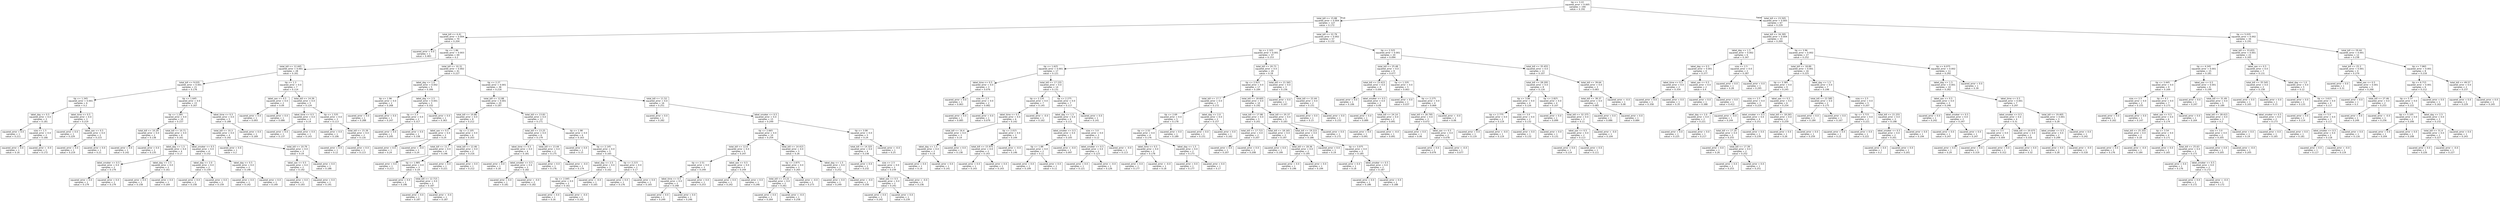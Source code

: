 digraph Tree {
node [shape=box, fontname="helvetica"] ;
edge [fontname="helvetica"] ;
0 [label="tip <= 3.22\nsquared_error = 0.005\nsamples = 194\nvalue = 0.192"] ;
1 [label="total_bill <= 15.88\nsquared_error = 0.004\nsamples = 127\nvalue = 0.172"] ;
0 -> 1 [labeldistance=2.5, labelangle=45, headlabel="True"] ;
2 [label="total_bill <= 4.41\nsquared_error = 0.004\nsamples = 70\nvalue = 0.204"] ;
1 -> 2 ;
3 [label="squared_error = 0.0\nsamples = 1\nvalue = 0.483"] ;
2 -> 3 ;
4 [label="tip <= 1.86\nsquared_error = 0.003\nsamples = 69\nvalue = 0.2"] ;
2 -> 4 ;
5 [label="total_bill <= 12.445\nsquared_error = 0.001\nsamples = 28\nvalue = 0.161"] ;
4 -> 5 ;
6 [label="total_bill <= 9.035\nsquared_error = 0.001\nsamples = 21\nvalue = 0.176"] ;
5 -> 6 ;
7 [label="tip <= 1.345\nsquared_error = 0.001\nsamples = 6\nvalue = 0.2"] ;
6 -> 7 ;
8 [label="label_day <= 0.5\nsquared_error = 0.0\nsamples = 3\nvalue = 0.181"] ;
7 -> 8 ;
9 [label="squared_error = 0.0\nsamples = 1\nvalue = 0.211"] ;
8 -> 9 ;
10 [label="size <= 1.5\nsquared_error = 0.0\nsamples = 2\nvalue = 0.166"] ;
8 -> 10 ;
11 [label="squared_error = 0.0\nsamples = 1\nvalue = 0.16"] ;
10 -> 11 ;
12 [label="squared_error = -0.0\nsamples = 1\nvalue = 0.172"] ;
10 -> 12 ;
13 [label="label_time <= 0.5\nsquared_error = 0.0\nsamples = 3\nvalue = 0.219"] ;
7 -> 13 ;
14 [label="squared_error = 0.0\nsamples = 1\nvalue = 0.229"] ;
13 -> 14 ;
15 [label="label_sex <= 0.5\nsquared_error = 0.0\nsamples = 2\nvalue = 0.215"] ;
13 -> 15 ;
16 [label="squared_error = 0.0\nsamples = 1\nvalue = 0.219"] ;
15 -> 16 ;
17 [label="squared_error = 0.0\nsamples = 1\nvalue = 0.21"] ;
15 -> 17 ;
18 [label="tip <= 1.645\nsquared_error = 0.0\nsamples = 15\nvalue = 0.167"] ;
6 -> 18 ;
19 [label="tip <= 1.285\nsquared_error = 0.0\nsamples = 10\nvalue = 0.157"] ;
18 -> 19 ;
20 [label="total_bill <= 10.29\nsquared_error = 0.0\nsamples = 2\nvalue = 0.138"] ;
19 -> 20 ;
21 [label="squared_error = 0.0\nsamples = 1\nvalue = 0.142"] ;
20 -> 21 ;
22 [label="squared_error = 0.0\nsamples = 1\nvalue = 0.135"] ;
20 -> 22 ;
23 [label="total_bill <= 10.71\nsquared_error = 0.0\nsamples = 8\nvalue = 0.161"] ;
19 -> 23 ;
24 [label="label_day <= 1.5\nsquared_error = 0.0\nsamples = 4\nvalue = 0.17"] ;
23 -> 24 ;
25 [label="label_smoker <= 0.5\nsquared_error = 0.0\nsamples = 2\nvalue = 0.179"] ;
24 -> 25 ;
26 [label="squared_error = 0.0\nsamples = 1\nvalue = 0.179"] ;
25 -> 26 ;
27 [label="squared_error = 0.0\nsamples = 1\nvalue = 0.179"] ;
25 -> 27 ;
28 [label="label_day <= 2.5\nsquared_error = 0.0\nsamples = 2\nvalue = 0.161"] ;
24 -> 28 ;
29 [label="squared_error = 0.0\nsamples = 1\nvalue = 0.158"] ;
28 -> 29 ;
30 [label="squared_error = 0.0\nsamples = 1\nvalue = 0.164"] ;
28 -> 30 ;
31 [label="label_smoker <= 0.5\nsquared_error = 0.0\nsamples = 4\nvalue = 0.152"] ;
23 -> 31 ;
32 [label="label_day <= 2.0\nsquared_error = 0.0\nsamples = 2\nvalue = 0.159"] ;
31 -> 32 ;
33 [label="squared_error = 0.0\nsamples = 1\nvalue = 0.158"] ;
32 -> 33 ;
34 [label="squared_error = 0.0\nsamples = 1\nvalue = 0.159"] ;
32 -> 34 ;
35 [label="label_day <= 0.5\nsquared_error = 0.0\nsamples = 2\nvalue = 0.146"] ;
31 -> 35 ;
36 [label="squared_error = 0.0\nsamples = 1\nvalue = 0.142"] ;
35 -> 36 ;
37 [label="squared_error = 0.0\nsamples = 1\nvalue = 0.149"] ;
35 -> 37 ;
38 [label="label_time <= 0.5\nsquared_error = 0.0\nsamples = 5\nvalue = 0.188"] ;
18 -> 38 ;
39 [label="total_bill <= 10.3\nsquared_error = 0.0\nsamples = 4\nvalue = 0.192"] ;
38 -> 39 ;
40 [label="squared_error = 0.0\nsamples = 1\nvalue = 0.2"] ;
39 -> 40 ;
41 [label="total_bill <= 10.79\nsquared_error = 0.0\nsamples = 3\nvalue = 0.19"] ;
39 -> 41 ;
42 [label="label_sex <= 0.5\nsquared_error = 0.0\nsamples = 2\nvalue = 0.192"] ;
41 -> 42 ;
43 [label="squared_error = 0.0\nsamples = 1\nvalue = 0.193"] ;
42 -> 43 ;
44 [label="squared_error = 0.0\nsamples = 1\nvalue = 0.191"] ;
42 -> 44 ;
45 [label="squared_error = 0.0\nsamples = 1\nvalue = 0.186"] ;
41 -> 45 ;
46 [label="squared_error = 0.0\nsamples = 1\nvalue = 0.169"] ;
38 -> 46 ;
47 [label="tip <= 1.3\nsquared_error = 0.0\nsamples = 7\nvalue = 0.114"] ;
5 -> 47 ;
48 [label="label_sex <= 0.5\nsquared_error = 0.0\nsamples = 2\nvalue = 0.09"] ;
47 -> 48 ;
49 [label="squared_error = 0.0\nsamples = 1\nvalue = 0.093"] ;
48 -> 49 ;
50 [label="squared_error = 0.0\nsamples = 1\nvalue = 0.086"] ;
48 -> 50 ;
51 [label="total_bill <= 14.39\nsquared_error = 0.0\nsamples = 5\nvalue = 0.124"] ;
47 -> 51 ;
52 [label="label_time <= 0.5\nsquared_error = 0.0\nsamples = 2\nvalue = 0.14"] ;
51 -> 52 ;
53 [label="squared_error = 0.0\nsamples = 1\nvalue = 0.137"] ;
52 -> 53 ;
54 [label="squared_error = 0.0\nsamples = 1\nvalue = 0.143"] ;
52 -> 54 ;
55 [label="tip <= 1.535\nsquared_error = 0.0\nsamples = 3\nvalue = 0.113"] ;
51 -> 55 ;
56 [label="squared_error = 0.0\nsamples = 1\nvalue = 0.106"] ;
55 -> 56 ;
57 [label="total_bill <= 15.39\nsquared_error = 0.0\nsamples = 2\nvalue = 0.116"] ;
55 -> 57 ;
58 [label="squared_error = 0.0\nsamples = 1\nvalue = 0.12"] ;
57 -> 58 ;
59 [label="squared_error = 0.0\nsamples = 1\nvalue = 0.113"] ;
57 -> 59 ;
60 [label="total_bill <= 10.31\nsquared_error = 0.002\nsamples = 41\nvalue = 0.227"] ;
4 -> 60 ;
61 [label="label_day <= 1.0\nsquared_error = 0.002\nsamples = 5\nvalue = 0.306"] ;
60 -> 61 ;
62 [label="tip <= 1.96\nsquared_error = 0.0\nsamples = 2\nvalue = 0.268"] ;
61 -> 62 ;
63 [label="squared_error = 0.0\nsamples = 1\nvalue = 0.288"] ;
62 -> 63 ;
64 [label="squared_error = 0.0\nsamples = 1\nvalue = 0.247"] ;
62 -> 64 ;
65 [label="label_day <= 2.5\nsquared_error = 0.001\nsamples = 3\nvalue = 0.332"] ;
61 -> 65 ;
66 [label="tip <= 2.3\nsquared_error = 0.0\nsamples = 2\nvalue = 0.317"] ;
65 -> 66 ;
67 [label="squared_error = 0.0\nsamples = 1\nvalue = 0.295"] ;
66 -> 67 ;
68 [label="squared_error = 0.0\nsamples = 1\nvalue = 0.338"] ;
66 -> 68 ;
69 [label="squared_error = 0.0\nsamples = 1\nvalue = 0.363"] ;
65 -> 69 ;
70 [label="tip <= 2.27\nsquared_error = 0.001\nsamples = 36\nvalue = 0.216"] ;
60 -> 70 ;
71 [label="total_bill <= 12.88\nsquared_error = 0.001\nsamples = 20\nvalue = 0.187"] ;
70 -> 71 ;
72 [label="total_bill <= 10.86\nsquared_error = 0.0\nsamples = 8\nvalue = 0.212"] ;
71 -> 72 ;
73 [label="label_sex <= 0.5\nsquared_error = 0.0\nsamples = 2\nvalue = 0.24"] ;
72 -> 73 ;
74 [label="squared_error = 0.0\nsamples = 1\nvalue = 0.24"] ;
73 -> 74 ;
75 [label="squared_error = -0.0\nsamples = 1\nvalue = 0.24"] ;
73 -> 75 ;
76 [label="tip <= 2.105\nsquared_error = 0.0\nsamples = 6\nvalue = 0.203"] ;
72 -> 76 ;
77 [label="total_bill <= 11.7\nsquared_error = 0.0\nsamples = 4\nvalue = 0.196"] ;
76 -> 77 ;
78 [label="squared_error = 0.0\nsamples = 1\nvalue = 0.213"] ;
77 -> 78 ;
79 [label="tip <= 1.985\nsquared_error = 0.0\nsamples = 3\nvalue = 0.19"] ;
77 -> 79 ;
80 [label="squared_error = 0.0\nsamples = 1\nvalue = 0.196"] ;
79 -> 80 ;
81 [label="total_bill <= 12.715\nsquared_error = 0.0\nsamples = 2\nvalue = 0.187"] ;
79 -> 81 ;
82 [label="squared_error = 0.0\nsamples = 1\nvalue = 0.187"] ;
81 -> 82 ;
83 [label="squared_error = -0.0\nsamples = 1\nvalue = 0.187"] ;
81 -> 83 ;
84 [label="total_bill <= 12.46\nsquared_error = 0.0\nsamples = 2\nvalue = 0.216"] ;
76 -> 84 ;
85 [label="squared_error = 0.0\nsamples = 1\nvalue = 0.221"] ;
84 -> 85 ;
86 [label="squared_error = 0.0\nsamples = 1\nvalue = 0.212"] ;
84 -> 86 ;
87 [label="total_bill <= 13.83\nsquared_error = 0.0\nsamples = 12\nvalue = 0.171"] ;
71 -> 87 ;
88 [label="total_bill <= 13.25\nsquared_error = 0.0\nsamples = 6\nvalue = 0.179"] ;
87 -> 88 ;
89 [label="label_time <= 0.5\nsquared_error = 0.0\nsamples = 4\nvalue = 0.181"] ;
88 -> 89 ;
90 [label="squared_error = 0.0\nsamples = 1\nvalue = 0.18"] ;
89 -> 90 ;
91 [label="label_smoker <= 0.5\nsquared_error = 0.0\nsamples = 3\nvalue = 0.182"] ;
89 -> 91 ;
92 [label="squared_error = 0.0\nsamples = 1\nvalue = 0.181"] ;
91 -> 92 ;
93 [label="squared_error = -0.0\nsamples = 2\nvalue = 0.182"] ;
91 -> 93 ;
94 [label="total_bill <= 13.44\nsquared_error = 0.0\nsamples = 2\nvalue = 0.175"] ;
88 -> 94 ;
95 [label="squared_error = 0.0\nsamples = 1\nvalue = 0.176"] ;
94 -> 95 ;
96 [label="squared_error = -0.0\nsamples = 1\nvalue = 0.174"] ;
94 -> 96 ;
97 [label="tip <= 1.98\nsquared_error = 0.0\nsamples = 6\nvalue = 0.163"] ;
87 -> 97 ;
98 [label="squared_error = 0.0\nsamples = 1\nvalue = 0.15"] ;
97 -> 98 ;
99 [label="tip <= 2.145\nsquared_error = 0.0\nsamples = 5\nvalue = 0.165"] ;
97 -> 99 ;
100 [label="label_day <= 2.5\nsquared_error = 0.0\nsamples = 3\nvalue = 0.162"] ;
99 -> 100 ;
101 [label="tip <= 2.045\nsquared_error = 0.0\nsamples = 2\nvalue = 0.161"] ;
100 -> 101 ;
102 [label="squared_error = 0.0\nsamples = 1\nvalue = 0.16"] ;
101 -> 102 ;
103 [label="squared_error = -0.0\nsamples = 1\nvalue = 0.162"] ;
101 -> 103 ;
104 [label="squared_error = -0.0\nsamples = 1\nvalue = 0.165"] ;
100 -> 104 ;
105 [label="tip <= 2.215\nsquared_error = 0.0\nsamples = 2\nvalue = 0.17"] ;
99 -> 105 ;
106 [label="squared_error = 0.0\nsamples = 1\nvalue = 0.176"] ;
105 -> 106 ;
107 [label="squared_error = 0.0\nsamples = 1\nvalue = 0.165"] ;
105 -> 107 ;
108 [label="total_bill <= 11.52\nsquared_error = 0.0\nsamples = 16\nvalue = 0.251"] ;
70 -> 108 ;
109 [label="squared_error = 0.0\nsamples = 1\nvalue = 0.282"] ;
108 -> 109 ;
110 [label="label_smoker <= 0.5\nsquared_error = 0.0\nsamples = 15\nvalue = 0.249"] ;
108 -> 110 ;
111 [label="tip <= 2.665\nsquared_error = 0.0\nsamples = 10\nvalue = 0.254"] ;
110 -> 111 ;
112 [label="total_bill <= 12.6\nsquared_error = 0.0\nsamples = 5\nvalue = 0.247"] ;
111 -> 112 ;
113 [label="tip <= 2.51\nsquared_error = 0.0\nsamples = 3\nvalue = 0.249"] ;
112 -> 113 ;
114 [label="label_time <= 0.5\nsquared_error = 0.0\nsamples = 2\nvalue = 0.248"] ;
113 -> 114 ;
115 [label="squared_error = 0.0\nsamples = 1\nvalue = 0.249"] ;
114 -> 115 ;
116 [label="squared_error = 0.0\nsamples = 1\nvalue = 0.246"] ;
114 -> 116 ;
117 [label="squared_error = 0.0\nsamples = 1\nvalue = 0.253"] ;
113 -> 117 ;
118 [label="label_sex <= 0.5\nsquared_error = 0.0\nsamples = 2\nvalue = 0.244"] ;
112 -> 118 ;
119 [label="squared_error = 0.0\nsamples = 1\nvalue = 0.242"] ;
118 -> 119 ;
120 [label="squared_error = 0.0\nsamples = 1\nvalue = 0.246"] ;
118 -> 120 ;
121 [label="total_bill <= 14.415\nsquared_error = 0.0\nsamples = 5\nvalue = 0.26"] ;
111 -> 121 ;
122 [label="tip <= 2.875\nsquared_error = 0.0\nsamples = 3\nvalue = 0.265"] ;
121 -> 122 ;
123 [label="total_bill <= 13.22\nsquared_error = 0.0\nsamples = 2\nvalue = 0.261"] ;
122 -> 123 ;
124 [label="squared_error = 0.0\nsamples = 1\nvalue = 0.264"] ;
123 -> 124 ;
125 [label="squared_error = -0.0\nsamples = 1\nvalue = 0.258"] ;
123 -> 125 ;
126 [label="squared_error = -0.0\nsamples = 1\nvalue = 0.273"] ;
122 -> 126 ;
127 [label="label_day <= 1.5\nsquared_error = 0.0\nsamples = 2\nvalue = 0.252"] ;
121 -> 127 ;
128 [label="squared_error = 0.0\nsamples = 1\nvalue = 0.249"] ;
127 -> 128 ;
129 [label="squared_error = -0.0\nsamples = 1\nvalue = 0.256"] ;
127 -> 129 ;
130 [label="tip <= 3.08\nsquared_error = 0.0\nsamples = 5\nvalue = 0.24"] ;
110 -> 130 ;
131 [label="total_bill <= 14.325\nsquared_error = 0.0\nsamples = 4\nvalue = 0.238"] ;
130 -> 131 ;
132 [label="squared_error = 0.0\nsamples = 1\nvalue = 0.232"] ;
131 -> 132 ;
133 [label="size <= 2.5\nsquared_error = 0.0\nsamples = 3\nvalue = 0.239"] ;
131 -> 133 ;
134 [label="label_sex <= 0.5\nsquared_error = 0.0\nsamples = 2\nvalue = 0.241"] ;
133 -> 134 ;
135 [label="squared_error = 0.0\nsamples = 1\nvalue = 0.242"] ;
134 -> 135 ;
136 [label="squared_error = 0.0\nsamples = 1\nvalue = 0.239"] ;
134 -> 136 ;
137 [label="squared_error = -0.0\nsamples = 1\nvalue = 0.236"] ;
133 -> 137 ;
138 [label="squared_error = -0.0\nsamples = 1\nvalue = 0.25"] ;
130 -> 138 ;
139 [label="total_bill <= 22.79\nsquared_error = 0.002\nsamples = 57\nvalue = 0.132"] ;
1 -> 139 ;
140 [label="tip <= 2.325\nsquared_error = 0.001\nsamples = 37\nvalue = 0.153"] ;
139 -> 140 ;
141 [label="tip <= 1.625\nsquared_error = 0.001\nsamples = 17\nvalue = 0.121"] ;
140 -> 141 ;
142 [label="label_time <= 0.5\nsquared_error = 0.0\nsamples = 3\nvalue = 0.076"] ;
141 -> 142 ;
143 [label="squared_error = 0.0\nsamples = 1\nvalue = 0.063"] ;
142 -> 143 ;
144 [label="size <= 2.5\nsquared_error = 0.0\nsamples = 2\nvalue = 0.082"] ;
142 -> 144 ;
145 [label="squared_error = 0.0\nsamples = 1\nvalue = 0.085"] ;
144 -> 145 ;
146 [label="squared_error = 0.0\nsamples = 1\nvalue = 0.079"] ;
144 -> 146 ;
147 [label="total_bill <= 17.155\nsquared_error = 0.0\nsamples = 14\nvalue = 0.131"] ;
141 -> 147 ;
148 [label="tip <= 2.135\nsquared_error = 0.0\nsamples = 7\nvalue = 0.145"] ;
147 -> 148 ;
149 [label="label_time <= 0.5\nsquared_error = 0.0\nsamples = 6\nvalue = 0.142"] ;
148 -> 149 ;
150 [label="total_bill <= 16.4\nsquared_error = 0.0\nsamples = 3\nvalue = 0.14"] ;
149 -> 150 ;
151 [label="label_day <= 1.5\nsquared_error = 0.0\nsamples = 2\nvalue = 0.14"] ;
150 -> 151 ;
152 [label="squared_error = 0.0\nsamples = 1\nvalue = 0.14"] ;
151 -> 152 ;
153 [label="squared_error = 0.0\nsamples = 1\nvalue = 0.141"] ;
151 -> 153 ;
154 [label="squared_error = 0.0\nsamples = 1\nvalue = 0.138"] ;
150 -> 154 ;
155 [label="tip <= 2.015\nsquared_error = 0.0\nsamples = 3\nvalue = 0.144"] ;
149 -> 155 ;
156 [label="total_bill <= 15.975\nsquared_error = 0.0\nsamples = 2\nvalue = 0.143"] ;
155 -> 156 ;
157 [label="squared_error = 0.0\nsamples = 1\nvalue = 0.143"] ;
156 -> 157 ;
158 [label="squared_error = 0.0\nsamples = 1\nvalue = 0.143"] ;
156 -> 158 ;
159 [label="squared_error = -0.0\nsamples = 1\nvalue = 0.146"] ;
155 -> 159 ;
160 [label="squared_error = -0.0\nsamples = 1\nvalue = 0.162"] ;
148 -> 160 ;
161 [label="tip <= 2.275\nsquared_error = 0.0\nsamples = 7\nvalue = 0.117"] ;
147 -> 161 ;
162 [label="label_day <= 1.5\nsquared_error = 0.0\nsamples = 6\nvalue = 0.113"] ;
161 -> 162 ;
163 [label="label_smoker <= 0.5\nsquared_error = 0.0\nsamples = 3\nvalue = 0.105"] ;
162 -> 163 ;
164 [label="tip <= 1.88\nsquared_error = 0.0\nsamples = 2\nvalue = 0.11"] ;
163 -> 164 ;
165 [label="squared_error = 0.0\nsamples = 1\nvalue = 0.109"] ;
164 -> 165 ;
166 [label="squared_error = 0.0\nsamples = 1\nvalue = 0.11"] ;
164 -> 166 ;
167 [label="squared_error = -0.0\nsamples = 1\nvalue = 0.097"] ;
163 -> 167 ;
168 [label="size <= 3.0\nsquared_error = 0.0\nsamples = 3\nvalue = 0.12"] ;
162 -> 168 ;
169 [label="label_smoker <= 0.5\nsquared_error = 0.0\nsamples = 2\nvalue = 0.123"] ;
168 -> 169 ;
170 [label="squared_error = 0.0\nsamples = 1\nvalue = 0.121"] ;
169 -> 170 ;
171 [label="squared_error = -0.0\nsamples = 1\nvalue = 0.126"] ;
169 -> 171 ;
172 [label="squared_error = -0.0\nsamples = 1\nvalue = 0.113"] ;
168 -> 172 ;
173 [label="squared_error = 0.0\nsamples = 1\nvalue = 0.141"] ;
161 -> 173 ;
174 [label="total_bill <= 20.73\nsquared_error = 0.0\nsamples = 20\nvalue = 0.18"] ;
140 -> 174 ;
175 [label="tip <= 2.915\nsquared_error = 0.0\nsamples = 17\nvalue = 0.184"] ;
174 -> 175 ;
176 [label="total_bill <= 17.7\nsquared_error = 0.0\nsamples = 7\nvalue = 0.172"] ;
175 -> 176 ;
177 [label="tip <= 2.69\nsquared_error = 0.0\nsamples = 5\nvalue = 0.178"] ;
176 -> 177 ;
178 [label="tip <= 2.52\nsquared_error = 0.0\nsamples = 4\nvalue = 0.176"] ;
177 -> 178 ;
179 [label="label_time <= 0.5\nsquared_error = 0.0\nsamples = 2\nvalue = 0.178"] ;
178 -> 179 ;
180 [label="squared_error = 0.0\nsamples = 1\nvalue = 0.177"] ;
179 -> 180 ;
181 [label="squared_error = -0.0\nsamples = 1\nvalue = 0.18"] ;
179 -> 181 ;
182 [label="label_day <= 1.5\nsquared_error = 0.0\nsamples = 2\nvalue = 0.173"] ;
178 -> 182 ;
183 [label="squared_error = 0.0\nsamples = 1\nvalue = 0.177"] ;
182 -> 183 ;
184 [label="squared_error = 0.0\nsamples = 1\nvalue = 0.17"] ;
182 -> 184 ;
185 [label="squared_error = 0.0\nsamples = 1\nvalue = 0.189"] ;
177 -> 185 ;
186 [label="label_day <= 2.0\nsquared_error = 0.0\nsamples = 2\nvalue = 0.157"] ;
176 -> 186 ;
187 [label="squared_error = 0.0\nsamples = 1\nvalue = 0.151"] ;
186 -> 187 ;
188 [label="squared_error = 0.0\nsamples = 1\nvalue = 0.162"] ;
186 -> 188 ;
189 [label="total_bill <= 18.605\nsquared_error = 0.0\nsamples = 10\nvalue = 0.192"] ;
175 -> 189 ;
190 [label="total_bill <= 17.98\nsquared_error = 0.0\nsamples = 5\nvalue = 0.201"] ;
189 -> 190 ;
191 [label="total_bill <= 17.715\nsquared_error = 0.0\nsamples = 2\nvalue = 0.207"] ;
190 -> 191 ;
192 [label="squared_error = 0.0\nsamples = 1\nvalue = 0.207"] ;
191 -> 192 ;
193 [label="squared_error = 0.0\nsamples = 1\nvalue = 0.208"] ;
191 -> 193 ;
194 [label="total_bill <= 18.165\nsquared_error = 0.0\nsamples = 3\nvalue = 0.197"] ;
190 -> 194 ;
195 [label="squared_error = 0.0\nsamples = 1\nvalue = 0.199"] ;
194 -> 195 ;
196 [label="total_bill <= 18.36\nsquared_error = 0.0\nsamples = 2\nvalue = 0.195"] ;
194 -> 196 ;
197 [label="squared_error = 0.0\nsamples = 1\nvalue = 0.196"] ;
196 -> 197 ;
198 [label="squared_error = 0.0\nsamples = 1\nvalue = 0.194"] ;
196 -> 198 ;
199 [label="total_bill <= 20.37\nsquared_error = 0.0\nsamples = 5\nvalue = 0.183"] ;
189 -> 199 ;
200 [label="total_bill <= 19.215\nsquared_error = 0.0\nsamples = 4\nvalue = 0.186"] ;
199 -> 200 ;
201 [label="squared_error = 0.0\nsamples = 1\nvalue = 0.19"] ;
200 -> 201 ;
202 [label="tip <= 3.075\nsquared_error = 0.0\nsamples = 3\nvalue = 0.185"] ;
200 -> 202 ;
203 [label="squared_error = 0.0\nsamples = 1\nvalue = 0.18"] ;
202 -> 203 ;
204 [label="label_smoker <= 0.5\nsquared_error = 0.0\nsamples = 2\nvalue = 0.187"] ;
202 -> 204 ;
205 [label="squared_error = 0.0\nsamples = 1\nvalue = 0.186"] ;
204 -> 205 ;
206 [label="squared_error = 0.0\nsamples = 1\nvalue = 0.188"] ;
204 -> 206 ;
207 [label="squared_error = 0.0\nsamples = 1\nvalue = 0.172"] ;
199 -> 207 ;
208 [label="total_bill <= 21.565\nsquared_error = 0.0\nsamples = 3\nvalue = 0.156"] ;
174 -> 208 ;
209 [label="squared_error = 0.0\nsamples = 1\nvalue = 0.167"] ;
208 -> 209 ;
210 [label="total_bill <= 22.44\nsquared_error = 0.0\nsamples = 2\nvalue = 0.151"] ;
208 -> 210 ;
211 [label="squared_error = 0.0\nsamples = 1\nvalue = 0.15"] ;
210 -> 211 ;
212 [label="squared_error = 0.0\nsamples = 1\nvalue = 0.152"] ;
210 -> 212 ;
213 [label="tip <= 2.525\nsquared_error = 0.001\nsamples = 20\nvalue = 0.094"] ;
139 -> 213 ;
214 [label="total_bill <= 25.48\nsquared_error = 0.0\nsamples = 9\nvalue = 0.077"] ;
213 -> 214 ;
215 [label="total_bill <= 23.415\nsquared_error = 0.0\nsamples = 4\nvalue = 0.094"] ;
214 -> 215 ;
216 [label="squared_error = 0.0\nsamples = 1\nvalue = 0.106"] ;
215 -> 216 ;
217 [label="label_smoker <= 0.5\nsquared_error = 0.0\nsamples = 3\nvalue = 0.09"] ;
215 -> 217 ;
218 [label="squared_error = 0.0\nsamples = 1\nvalue = 0.089"] ;
217 -> 218 ;
219 [label="total_bill <= 24.14\nsquared_error = 0.0\nsamples = 2\nvalue = 0.091"] ;
217 -> 219 ;
220 [label="squared_error = 0.0\nsamples = 1\nvalue = 0.091"] ;
219 -> 220 ;
221 [label="squared_error = -0.0\nsamples = 1\nvalue = 0.091"] ;
219 -> 221 ;
222 [label="tip <= 1.335\nsquared_error = 0.0\nsamples = 5\nvalue = 0.063"] ;
214 -> 222 ;
223 [label="squared_error = 0.0\nsamples = 1\nvalue = 0.037"] ;
222 -> 223 ;
224 [label="tip <= 2.275\nsquared_error = 0.0\nsamples = 4\nvalue = 0.069"] ;
222 -> 224 ;
225 [label="total_bill <= 26.795\nsquared_error = 0.0\nsamples = 3\nvalue = 0.072"] ;
224 -> 225 ;
226 [label="squared_error = 0.0\nsamples = 1\nvalue = 0.06"] ;
225 -> 226 ;
227 [label="label_sex <= 0.5\nsquared_error = 0.0\nsamples = 2\nvalue = 0.078"] ;
225 -> 227 ;
228 [label="squared_error = 0.0\nsamples = 1\nvalue = 0.079"] ;
227 -> 228 ;
229 [label="squared_error = -0.0\nsamples = 1\nvalue = 0.077"] ;
227 -> 229 ;
230 [label="squared_error = -0.0\nsamples = 1\nvalue = 0.06"] ;
224 -> 230 ;
231 [label="total_bill <= 35.455\nsquared_error = 0.0\nsamples = 11\nvalue = 0.107"] ;
213 -> 231 ;
232 [label="total_bill <= 28.295\nsquared_error = 0.0\nsamples = 8\nvalue = 0.116"] ;
231 -> 232 ;
233 [label="tip <= 3.06\nsquared_error = 0.0\nsamples = 4\nvalue = 0.126"] ;
232 -> 233 ;
234 [label="tip <= 2.775\nsquared_error = 0.0\nsamples = 2\nvalue = 0.119"] ;
233 -> 234 ;
235 [label="squared_error = 0.0\nsamples = 1\nvalue = 0.119"] ;
234 -> 235 ;
236 [label="squared_error = -0.0\nsamples = 1\nvalue = 0.119"] ;
234 -> 236 ;
237 [label="size <= 3.0\nsquared_error = 0.0\nsamples = 2\nvalue = 0.132"] ;
233 -> 237 ;
238 [label="squared_error = 0.0\nsamples = 1\nvalue = 0.132"] ;
237 -> 238 ;
239 [label="squared_error = 0.0\nsamples = 1\nvalue = 0.131"] ;
237 -> 239 ;
240 [label="tip <= 2.825\nsquared_error = 0.0\nsamples = 4\nvalue = 0.107"] ;
232 -> 240 ;
241 [label="squared_error = 0.0\nsamples = 1\nvalue = 0.099"] ;
240 -> 241 ;
242 [label="total_bill <= 32.375\nsquared_error = 0.0\nsamples = 3\nvalue = 0.11"] ;
240 -> 242 ;
243 [label="label_sex <= 0.5\nsquared_error = 0.0\nsamples = 2\nvalue = 0.113"] ;
242 -> 243 ;
244 [label="squared_error = 0.0\nsamples = 1\nvalue = 0.114"] ;
243 -> 244 ;
245 [label="squared_error = 0.0\nsamples = 1\nvalue = 0.111"] ;
243 -> 245 ;
246 [label="squared_error = -0.0\nsamples = 1\nvalue = 0.104"] ;
242 -> 246 ;
247 [label="total_bill <= 39.64\nsquared_error = 0.0\nsamples = 3\nvalue = 0.083"] ;
231 -> 247 ;
248 [label="total_bill <= 38.37\nsquared_error = 0.0\nsamples = 2\nvalue = 0.085"] ;
247 -> 248 ;
249 [label="squared_error = 0.0\nsamples = 1\nvalue = 0.086"] ;
248 -> 249 ;
250 [label="squared_error = 0.0\nsamples = 1\nvalue = 0.084"] ;
248 -> 250 ;
251 [label="squared_error = -0.0\nsamples = 1\nvalue = 0.08"] ;
247 -> 251 ;
252 [label="total_bill <= 23.505\nsquared_error = 0.005\nsamples = 67\nvalue = 0.229"] ;
0 -> 252 [labeldistance=2.5, labelangle=-45, headlabel="False"] ;
253 [label="total_bill <= 16.395\nsquared_error = 0.004\nsamples = 33\nvalue = 0.269"] ;
252 -> 253 ;
254 [label="label_day <= 1.5\nsquared_error = 0.002\nsamples = 6\nvalue = 0.347"] ;
253 -> 254 ;
255 [label="label_day <= 0.5\nsquared_error = 0.001\nsamples = 4\nvalue = 0.377"] ;
254 -> 255 ;
256 [label="label_time <= 0.5\nsquared_error = 0.0\nsamples = 2\nvalue = 0.354"] ;
255 -> 256 ;
257 [label="squared_error = 0.0\nsamples = 1\nvalue = 0.358"] ;
256 -> 257 ;
258 [label="squared_error = 0.0\nsamples = 1\nvalue = 0.35"] ;
256 -> 258 ;
259 [label="label_sex <= 0.5\nsquared_error = 0.0\nsamples = 2\nvalue = 0.4"] ;
255 -> 259 ;
260 [label="squared_error = 0.0\nsamples = 1\nvalue = 0.388"] ;
259 -> 260 ;
261 [label="squared_error = 0.0\nsamples = 1\nvalue = 0.412"] ;
259 -> 261 ;
262 [label="size <= 2.5\nsquared_error = 0.0\nsamples = 2\nvalue = 0.287"] ;
254 -> 262 ;
263 [label="squared_error = 0.0\nsamples = 1\nvalue = 0.28"] ;
262 -> 263 ;
264 [label="squared_error = 0.0\nsamples = 1\nvalue = 0.295"] ;
262 -> 264 ;
265 [label="tip <= 3.96\nsquared_error = 0.002\nsamples = 27\nvalue = 0.252"] ;
253 -> 265 ;
266 [label="total_bill <= 18.89\nsquared_error = 0.001\nsamples = 16\nvalue = 0.225"] ;
265 -> 266 ;
267 [label="tip <= 3.385\nsquared_error = 0.0\nsamples = 9\nvalue = 0.245"] ;
266 -> 267 ;
268 [label="size <= 2.5\nsquared_error = 0.0\nsamples = 3\nvalue = 0.229"] ;
267 -> 268 ;
269 [label="label_day <= 2.0\nsquared_error = 0.0\nsamples = 2\nvalue = 0.221"] ;
268 -> 269 ;
270 [label="squared_error = 0.0\nsamples = 1\nvalue = 0.225"] ;
269 -> 270 ;
271 [label="squared_error = 0.0\nsamples = 1\nvalue = 0.217"] ;
269 -> 271 ;
272 [label="squared_error = -0.0\nsamples = 1\nvalue = 0.244"] ;
268 -> 272 ;
273 [label="label_sex <= 0.5\nsquared_error = 0.0\nsamples = 6\nvalue = 0.254"] ;
267 -> 273 ;
274 [label="label_smoker <= 0.5\nsquared_error = 0.0\nsamples = 4\nvalue = 0.251"] ;
273 -> 274 ;
275 [label="total_bill <= 17.14\nsquared_error = 0.0\nsamples = 3\nvalue = 0.255"] ;
274 -> 275 ;
276 [label="squared_error = 0.0\nsamples = 1\nvalue = 0.26"] ;
275 -> 276 ;
277 [label="total_bill <= 17.39\nsquared_error = 0.0\nsamples = 2\nvalue = 0.252"] ;
275 -> 277 ;
278 [label="squared_error = 0.0\nsamples = 1\nvalue = 0.253"] ;
277 -> 278 ;
279 [label="squared_error = 0.0\nsamples = 1\nvalue = 0.251"] ;
277 -> 279 ;
280 [label="squared_error = 0.0\nsamples = 1\nvalue = 0.239"] ;
274 -> 280 ;
281 [label="total_bill <= 18.265\nsquared_error = 0.0\nsamples = 2\nvalue = 0.259"] ;
273 -> 281 ;
282 [label="squared_error = 0.0\nsamples = 1\nvalue = 0.26"] ;
281 -> 282 ;
283 [label="squared_error = 0.0\nsamples = 1\nvalue = 0.259"] ;
281 -> 283 ;
284 [label="label_day <= 1.5\nsquared_error = 0.0\nsamples = 7\nvalue = 0.198"] ;
266 -> 284 ;
285 [label="total_bill <= 22.585\nsquared_error = 0.0\nsamples = 2\nvalue = 0.175"] ;
284 -> 285 ;
286 [label="squared_error = 0.0\nsamples = 1\nvalue = 0.184"] ;
285 -> 286 ;
287 [label="squared_error = 0.0\nsamples = 1\nvalue = 0.167"] ;
285 -> 287 ;
288 [label="size <= 2.5\nsquared_error = 0.0\nsamples = 5\nvalue = 0.207"] ;
284 -> 288 ;
289 [label="tip <= 3.715\nsquared_error = 0.0\nsamples = 2\nvalue = 0.221"] ;
288 -> 289 ;
290 [label="squared_error = 0.0\nsamples = 1\nvalue = 0.22"] ;
289 -> 290 ;
291 [label="squared_error = 0.0\nsamples = 1\nvalue = 0.222"] ;
289 -> 291 ;
292 [label="total_bill <= 21.255\nsquared_error = 0.0\nsamples = 3\nvalue = 0.198"] ;
288 -> 292 ;
293 [label="label_smoker <= 0.5\nsquared_error = 0.0\nsamples = 2\nvalue = 0.201"] ;
292 -> 293 ;
294 [label="squared_error = 0.0\nsamples = 1\nvalue = 0.2"] ;
293 -> 294 ;
295 [label="squared_error = 0.0\nsamples = 1\nvalue = 0.201"] ;
293 -> 295 ;
296 [label="squared_error = 0.0\nsamples = 1\nvalue = 0.194"] ;
292 -> 296 ;
297 [label="tip <= 6.075\nsquared_error = 0.002\nsamples = 11\nvalue = 0.292"] ;
265 -> 297 ;
298 [label="label_day <= 1.5\nsquared_error = 0.001\nsamples = 10\nvalue = 0.282"] ;
297 -> 298 ;
299 [label="label_sex <= 0.5\nsquared_error = 0.0\nsamples = 3\nvalue = 0.246"] ;
298 -> 299 ;
300 [label="squared_error = 0.0\nsamples = 1\nvalue = 0.242"] ;
299 -> 300 ;
301 [label="label_smoker <= 0.5\nsquared_error = 0.0\nsamples = 2\nvalue = 0.247"] ;
299 -> 301 ;
302 [label="squared_error = 0.0\nsamples = 1\nvalue = 0.247"] ;
301 -> 302 ;
303 [label="squared_error = 0.0\nsamples = 1\nvalue = 0.247"] ;
301 -> 303 ;
304 [label="label_time <= 0.5\nsquared_error = 0.001\nsamples = 7\nvalue = 0.297"] ;
298 -> 304 ;
305 [label="label_smoker <= 0.5\nsquared_error = 0.0\nsamples = 4\nvalue = 0.31"] ;
304 -> 305 ;
306 [label="size <= 3.5\nsquared_error = 0.0\nsamples = 2\nvalue = 0.304"] ;
305 -> 306 ;
307 [label="squared_error = 0.0\nsamples = 1\nvalue = 0.29"] ;
306 -> 307 ;
308 [label="squared_error = 0.0\nsamples = 1\nvalue = 0.319"] ;
306 -> 308 ;
309 [label="total_bill <= 20.075\nsquared_error = 0.0\nsamples = 2\nvalue = 0.316"] ;
305 -> 309 ;
310 [label="squared_error = 0.0\nsamples = 1\nvalue = 0.312"] ;
309 -> 310 ;
311 [label="squared_error = 0.0\nsamples = 1\nvalue = 0.32"] ;
309 -> 311 ;
312 [label="total_bill <= 19.405\nsquared_error = 0.001\nsamples = 3\nvalue = 0.28"] ;
304 -> 312 ;
313 [label="label_smoker <= 0.5\nsquared_error = 0.0\nsamples = 2\nvalue = 0.299"] ;
312 -> 313 ;
314 [label="squared_error = 0.0\nsamples = 1\nvalue = 0.28"] ;
313 -> 314 ;
315 [label="squared_error = -0.0\nsamples = 1\nvalue = 0.318"] ;
313 -> 315 ;
316 [label="squared_error = 0.0\nsamples = 1\nvalue = 0.242"] ;
312 -> 316 ;
317 [label="squared_error = 0.0\nsamples = 1\nvalue = 0.39"] ;
297 -> 317 ;
318 [label="tip <= 5.035\nsquared_error = 0.002\nsamples = 34\nvalue = 0.191"] ;
252 -> 318 ;
319 [label="total_bill <= 33.655\nsquared_error = 0.001\nsamples = 22\nvalue = 0.165"] ;
318 -> 319 ;
320 [label="tip <= 4.245\nsquared_error = 0.001\nsamples = 15\nvalue = 0.181"] ;
319 -> 320 ;
321 [label="tip <= 3.445\nsquared_error = 0.0\nsamples = 9\nvalue = 0.169"] ;
320 -> 321 ;
322 [label="size <= 2.5\nsquared_error = 0.0\nsamples = 2\nvalue = 0.155"] ;
321 -> 322 ;
323 [label="squared_error = 0.0\nsamples = 1\nvalue = 0.162"] ;
322 -> 323 ;
324 [label="squared_error = 0.0\nsamples = 1\nvalue = 0.147"] ;
322 -> 324 ;
325 [label="tip <= 4.1\nsquared_error = 0.0\nsamples = 7\nvalue = 0.173"] ;
321 -> 325 ;
326 [label="label_sex <= 0.5\nsquared_error = 0.0\nsamples = 6\nvalue = 0.174"] ;
325 -> 326 ;
327 [label="total_bill <= 25.355\nsquared_error = 0.0\nsamples = 2\nvalue = 0.18"] ;
326 -> 327 ;
328 [label="squared_error = 0.0\nsamples = 1\nvalue = 0.176"] ;
327 -> 328 ;
329 [label="squared_error = -0.0\nsamples = 1\nvalue = 0.184"] ;
327 -> 329 ;
330 [label="tip <= 3.54\nsquared_error = 0.0\nsamples = 4\nvalue = 0.171"] ;
326 -> 330 ;
331 [label="squared_error = 0.0\nsamples = 1\nvalue = 0.165"] ;
330 -> 331 ;
332 [label="total_bill <= 25.63\nsquared_error = 0.0\nsamples = 3\nvalue = 0.173"] ;
330 -> 332 ;
333 [label="squared_error = 0.0\nsamples = 1\nvalue = 0.176"] ;
332 -> 333 ;
334 [label="label_smoker <= 0.5\nsquared_error = 0.0\nsamples = 2\nvalue = 0.172"] ;
332 -> 334 ;
335 [label="squared_error = 0.0\nsamples = 1\nvalue = 0.172"] ;
334 -> 335 ;
336 [label="squared_error = -0.0\nsamples = 1\nvalue = 0.172"] ;
334 -> 336 ;
337 [label="squared_error = 0.0\nsamples = 1\nvalue = 0.164"] ;
325 -> 337 ;
338 [label="label_sex <= 0.5\nsquared_error = 0.001\nsamples = 6\nvalue = 0.199"] ;
320 -> 338 ;
339 [label="squared_error = 0.0\nsamples = 1\nvalue = 0.247"] ;
338 -> 339 ;
340 [label="total_bill <= 31.49\nsquared_error = 0.0\nsamples = 5\nvalue = 0.189"] ;
338 -> 340 ;
341 [label="total_bill <= 28.415\nsquared_error = 0.0\nsamples = 3\nvalue = 0.2"] ;
340 -> 341 ;
342 [label="size <= 3.0\nsquared_error = 0.0\nsamples = 2\nvalue = 0.205"] ;
341 -> 342 ;
343 [label="squared_error = 0.0\nsamples = 1\nvalue = 0.205"] ;
342 -> 343 ;
344 [label="squared_error = -0.0\nsamples = 1\nvalue = 0.205"] ;
342 -> 344 ;
345 [label="squared_error = 0.0\nsamples = 1\nvalue = 0.19"] ;
341 -> 345 ;
346 [label="label_smoker <= 0.5\nsquared_error = 0.0\nsamples = 2\nvalue = 0.173"] ;
340 -> 346 ;
347 [label="squared_error = 0.0\nsamples = 1\nvalue = 0.165"] ;
346 -> 347 ;
348 [label="squared_error = 0.0\nsamples = 1\nvalue = 0.181"] ;
346 -> 348 ;
349 [label="label_sex <= 0.5\nsquared_error = 0.0\nsamples = 7\nvalue = 0.131"] ;
319 -> 349 ;
350 [label="total_bill <= 35.545\nsquared_error = 0.0\nsamples = 2\nvalue = 0.158"] ;
349 -> 350 ;
351 [label="squared_error = 0.0\nsamples = 1\nvalue = 0.165"] ;
350 -> 351 ;
352 [label="squared_error = 0.0\nsamples = 1\nvalue = 0.15"] ;
350 -> 352 ;
353 [label="label_day <= 1.0\nsquared_error = 0.0\nsamples = 5\nvalue = 0.12"] ;
349 -> 353 ;
354 [label="squared_error = 0.0\nsamples = 1\nvalue = 0.133"] ;
353 -> 354 ;
355 [label="tip <= 3.615\nsquared_error = 0.0\nsamples = 4\nvalue = 0.117"] ;
353 -> 355 ;
356 [label="squared_error = 0.0\nsamples = 1\nvalue = 0.114"] ;
355 -> 356 ;
357 [label="size <= 5.0\nsquared_error = 0.0\nsamples = 3\nvalue = 0.117"] ;
355 -> 357 ;
358 [label="label_smoker <= 0.5\nsquared_error = 0.0\nsamples = 2\nvalue = 0.118"] ;
357 -> 358 ;
359 [label="squared_error = 0.0\nsamples = 1\nvalue = 0.117"] ;
358 -> 359 ;
360 [label="squared_error = -0.0\nsamples = 1\nvalue = 0.119"] ;
358 -> 360 ;
361 [label="squared_error = 0.0\nsamples = 1\nvalue = 0.116"] ;
357 -> 361 ;
362 [label="total_bill <= 29.44\nsquared_error = 0.001\nsamples = 12\nvalue = 0.238"] ;
318 -> 362 ;
363 [label="total_bill <= 25.3\nsquared_error = 0.001\nsamples = 4\nvalue = 0.279"] ;
362 -> 363 ;
364 [label="squared_error = 0.0\nsamples = 1\nvalue = 0.31"] ;
363 -> 364 ;
365 [label="label_sex <= 0.5\nsquared_error = 0.001\nsamples = 3\nvalue = 0.268"] ;
363 -> 365 ;
366 [label="squared_error = 0.0\nsamples = 1\nvalue = 0.3"] ;
365 -> 366 ;
367 [label="total_bill <= 27.46\nsquared_error = 0.0\nsamples = 2\nvalue = 0.253"] ;
365 -> 367 ;
368 [label="squared_error = 0.0\nsamples = 1\nvalue = 0.249"] ;
367 -> 368 ;
369 [label="squared_error = -0.0\nsamples = 1\nvalue = 0.256"] ;
367 -> 369 ;
370 [label="tip <= 7.865\nsquared_error = 0.001\nsamples = 8\nvalue = 0.218"] ;
362 -> 370 ;
371 [label="tip <= 6.715\nsquared_error = 0.001\nsamples = 6\nvalue = 0.212"] ;
370 -> 371 ;
372 [label="tip <= 5.37\nsquared_error = 0.0\nsamples = 5\nvalue = 0.222"] ;
371 -> 372 ;
373 [label="tip <= 5.105\nsquared_error = 0.0\nsamples = 2\nvalue = 0.206"] ;
372 -> 373 ;
374 [label="squared_error = 0.0\nsamples = 1\nvalue = 0.204"] ;
373 -> 374 ;
375 [label="squared_error = 0.0\nsamples = 1\nvalue = 0.208"] ;
373 -> 375 ;
376 [label="label_day <= 2.5\nsquared_error = 0.0\nsamples = 3\nvalue = 0.232"] ;
372 -> 376 ;
377 [label="total_bill <= 31.4\nsquared_error = 0.0\nsamples = 2\nvalue = 0.227"] ;
376 -> 377 ;
378 [label="squared_error = 0.0\nsamples = 1\nvalue = 0.226"] ;
377 -> 378 ;
379 [label="squared_error = -0.0\nsamples = 1\nvalue = 0.227"] ;
377 -> 379 ;
380 [label="squared_error = 0.0\nsamples = 1\nvalue = 0.243"] ;
376 -> 380 ;
381 [label="squared_error = 0.0\nsamples = 1\nvalue = 0.162"] ;
371 -> 381 ;
382 [label="total_bill <= 49.57\nsquared_error = 0.0\nsamples = 2\nvalue = 0.237"] ;
370 -> 382 ;
383 [label="squared_error = 0.0\nsamples = 1\nvalue = 0.229"] ;
382 -> 383 ;
384 [label="squared_error = 0.0\nsamples = 1\nvalue = 0.245"] ;
382 -> 384 ;
}
